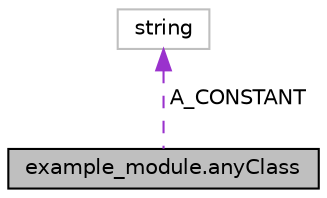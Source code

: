 digraph "example_module.anyClass"
{
  edge [fontname="Helvetica",fontsize="10",labelfontname="Helvetica",labelfontsize="10"];
  node [fontname="Helvetica",fontsize="10",shape=record];
  Node1 [label="example_module.anyClass",height=0.2,width=0.4,color="black", fillcolor="grey75", style="filled", fontcolor="black"];
  Node2 -> Node1 [dir="back",color="darkorchid3",fontsize="10",style="dashed",label=" A_CONSTANT" ,fontname="Helvetica"];
  Node2 [label="string",height=0.2,width=0.4,color="grey75", fillcolor="white", style="filled"];
}
